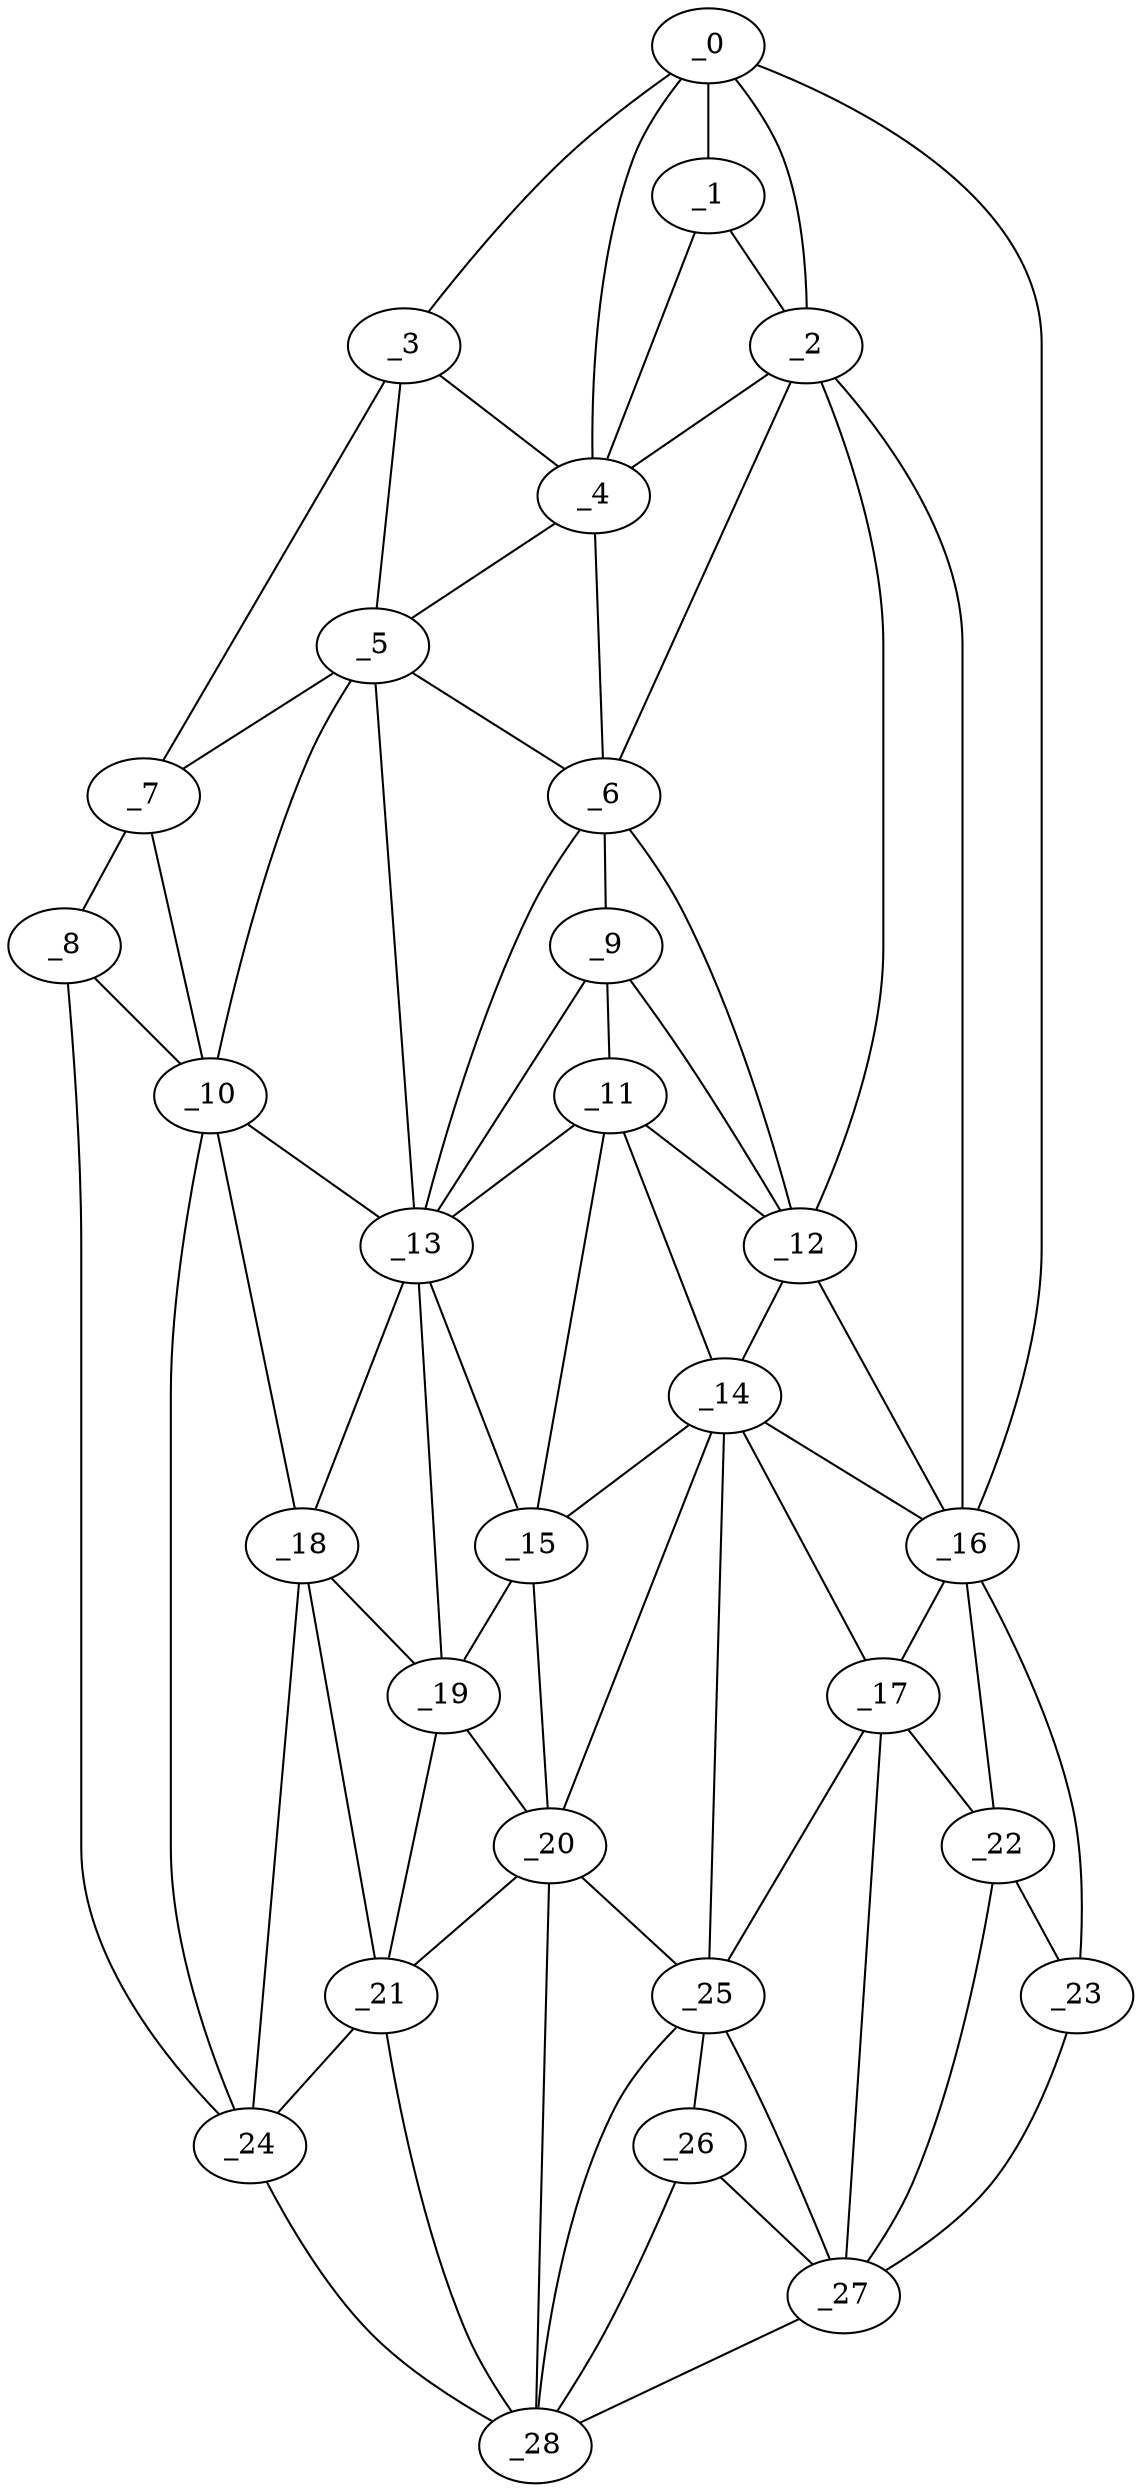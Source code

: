 graph "obj58__225.gxl" {
	_0	 [x=16,
		y=63];
	_1	 [x=21,
		y=62];
	_0 -- _1	 [valence=1];
	_2	 [x=25,
		y=67];
	_0 -- _2	 [valence=2];
	_3	 [x=30,
		y=11];
	_0 -- _3	 [valence=1];
	_4	 [x=34,
		y=45];
	_0 -- _4	 [valence=2];
	_16	 [x=87,
		y=96];
	_0 -- _16	 [valence=1];
	_1 -- _2	 [valence=2];
	_1 -- _4	 [valence=2];
	_2 -- _4	 [valence=2];
	_6	 [x=45,
		y=49];
	_2 -- _6	 [valence=2];
	_12	 [x=67,
		y=73];
	_2 -- _12	 [valence=2];
	_2 -- _16	 [valence=2];
	_3 -- _4	 [valence=1];
	_5	 [x=37,
		y=29];
	_3 -- _5	 [valence=2];
	_7	 [x=50,
		y=7];
	_3 -- _7	 [valence=1];
	_4 -- _5	 [valence=1];
	_4 -- _6	 [valence=2];
	_5 -- _6	 [valence=1];
	_5 -- _7	 [valence=2];
	_10	 [x=61,
		y=15];
	_5 -- _10	 [valence=2];
	_13	 [x=72,
		y=41];
	_5 -- _13	 [valence=2];
	_9	 [x=60,
		y=52];
	_6 -- _9	 [valence=2];
	_6 -- _12	 [valence=2];
	_6 -- _13	 [valence=1];
	_8	 [x=56,
		y=6];
	_7 -- _8	 [valence=1];
	_7 -- _10	 [valence=2];
	_8 -- _10	 [valence=2];
	_24	 [x=103,
		y=19];
	_8 -- _24	 [valence=1];
	_11	 [x=64,
		y=51];
	_9 -- _11	 [valence=1];
	_9 -- _12	 [valence=1];
	_9 -- _13	 [valence=2];
	_10 -- _13	 [valence=2];
	_18	 [x=96,
		y=30];
	_10 -- _18	 [valence=2];
	_10 -- _24	 [valence=2];
	_11 -- _12	 [valence=2];
	_11 -- _13	 [valence=2];
	_14	 [x=77,
		y=67];
	_11 -- _14	 [valence=2];
	_15	 [x=81,
		y=51];
	_11 -- _15	 [valence=2];
	_12 -- _14	 [valence=1];
	_12 -- _16	 [valence=2];
	_13 -- _15	 [valence=1];
	_13 -- _18	 [valence=2];
	_19	 [x=96,
		y=34];
	_13 -- _19	 [valence=2];
	_14 -- _15	 [valence=1];
	_14 -- _16	 [valence=1];
	_17	 [x=95,
		y=85];
	_14 -- _17	 [valence=2];
	_20	 [x=96,
		y=47];
	_14 -- _20	 [valence=2];
	_25	 [x=105,
		y=72];
	_14 -- _25	 [valence=2];
	_15 -- _19	 [valence=2];
	_15 -- _20	 [valence=1];
	_16 -- _17	 [valence=2];
	_22	 [x=101,
		y=90];
	_16 -- _22	 [valence=2];
	_23	 [x=102,
		y=101];
	_16 -- _23	 [valence=1];
	_17 -- _22	 [valence=2];
	_17 -- _25	 [valence=1];
	_27	 [x=111,
		y=83];
	_17 -- _27	 [valence=2];
	_18 -- _19	 [valence=1];
	_21	 [x=101,
		y=40];
	_18 -- _21	 [valence=2];
	_18 -- _24	 [valence=2];
	_19 -- _20	 [valence=2];
	_19 -- _21	 [valence=2];
	_20 -- _21	 [valence=1];
	_20 -- _25	 [valence=2];
	_28	 [x=114,
		y=63];
	_20 -- _28	 [valence=2];
	_21 -- _24	 [valence=2];
	_21 -- _28	 [valence=2];
	_22 -- _23	 [valence=2];
	_22 -- _27	 [valence=2];
	_23 -- _27	 [valence=1];
	_24 -- _28	 [valence=1];
	_26	 [x=109,
		y=73];
	_25 -- _26	 [valence=2];
	_25 -- _27	 [valence=2];
	_25 -- _28	 [valence=1];
	_26 -- _27	 [valence=1];
	_26 -- _28	 [valence=2];
	_27 -- _28	 [valence=1];
}
